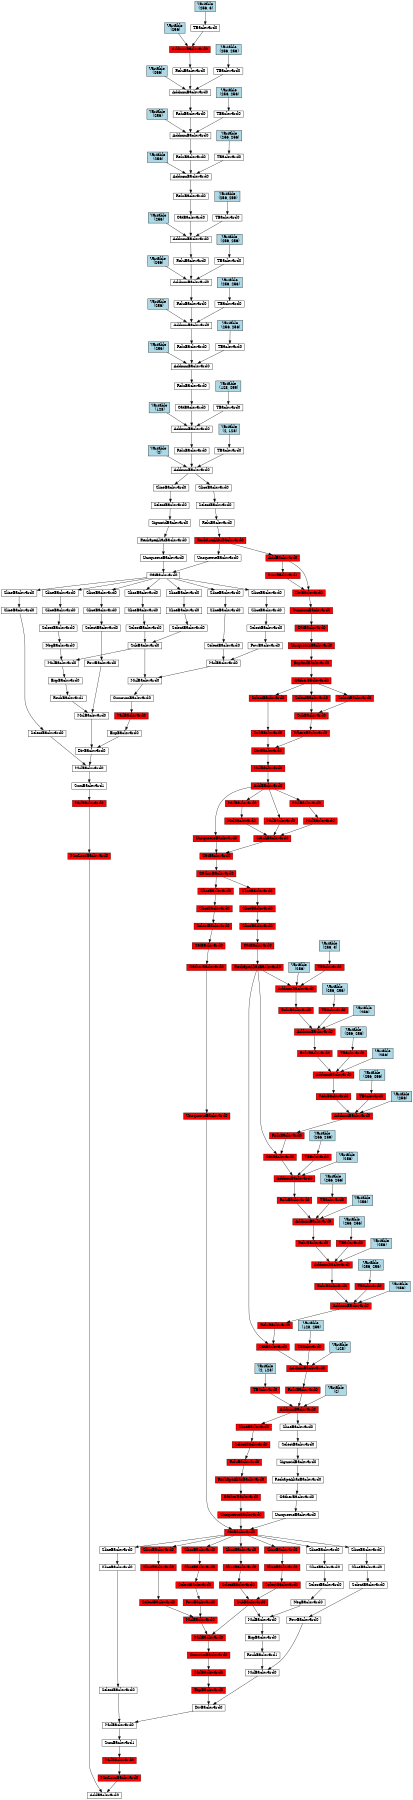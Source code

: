digraph {
	graph [size="12,12"]
	node [align=left fontsize=12 height=0.2 ranksep=0.1 shape=box style=filled]
	23152314949328 [label=AddBackward0 fillcolor=white]
	23152314948224 -> 23152314949328
	23152314954464 -> 23152314949328
	23152314954464 [label=MseLossBackward0 fillcolor=red]
	23152314956240 -> 23152314954464
	23152314956240 [label=MulBackward0 fillcolor=red]
	23152314950000 -> 23152314956240
	23152314950000 [label=SumBackward1 fillcolor=white]
	23152314957344 -> 23152314950000
	23152314957344 [label=MulBackward0 fillcolor=white]
	23152314947888 -> 23152314957344
	23152314954704 -> 23152314957344
	23152314954704 [label=SelectBackward0 fillcolor=white]
	23152314947312 -> 23152314954704
	23152314947312 [label=SliceBackward0 fillcolor=white]
	23152314947792 -> 23152314947312
	23152314947792 [label=SliceBackward0 fillcolor=white]
	23152314947744 -> 23152314947792
	23152314947744 [label=CatBackward0 fillcolor=red]
	23152314947936 -> 23152314947744
	23152314947456 -> 23152314947744
	23152314948128 -> 23152314947744
	23152314948128 [label=UnsqueezeBackward0 fillcolor=white]
	23152314948704 -> 23152314948128
	23152314948704 [label=GatherBackward0 fillcolor=white]
	23152314948320 -> 23152314948704
	23152314948320 [label=ReshapeAliasBackward0 fillcolor=white]
	23152314956144 -> 23152314948320
	23152314956144 [label=SigmoidBackward0 fillcolor=white]
	23152314948992 -> 23152314956144
	23152314948992 [label=SelectBackward0 fillcolor=white]
	23152314953600 -> 23152314948992
	23152314953600 [label=SliceBackward0 fillcolor=white]
	23152314948800 -> 23152314953600
	23152314948800 [label=AddmmBackward0 fillcolor=red]
	23152315328256 -> 23152314948800
	23152314950384 -> 23152314948800
	23152314950192 -> 23152314948800
	23152314950192 [label=TBackward0 fillcolor=red]
	23152315328176 -> 23152314950192
	23152315328176 [label="Variable
 (2, 128)" fillcolor=lightblue]
	23152314950384 [label=ReluBackward0 fillcolor=red]
	23152314947648 -> 23152314950384
	23152314947648 [label=AddmmBackward0 fillcolor=red]
	23152315328096 -> 23152314947648
	23152314957200 -> 23152314947648
	23152314956432 -> 23152314947648
	23152314956432 [label=TBackward0 fillcolor=red]
	23152315328016 -> 23152314956432
	23152315328016 [label="Variable
 (128, 259)" fillcolor=lightblue]
	23152314957200 [label=CatBackward0 fillcolor=red]
	23152314956048 -> 23152314957200
	23152314956000 -> 23152314957200
	23152314956000 [label=ReluBackward0 fillcolor=red]
	23152314955328 -> 23152314956000
	23152314955328 [label=AddmmBackward0 fillcolor=red]
	23152315327936 -> 23152314955328
	23152314957584 -> 23152314955328
	23152314954320 -> 23152314955328
	23152314954320 [label=TBackward0 fillcolor=red]
	23152315327856 -> 23152314954320
	23152315327856 [label="Variable
 (256, 256)" fillcolor=lightblue]
	23152314957584 [label=ReluBackward0 fillcolor=red]
	23152314957296 -> 23152314957584
	23152314957296 [label=AddmmBackward0 fillcolor=red]
	23152315327776 -> 23152314957296
	23152314955184 -> 23152314957296
	23152314956192 -> 23152314957296
	23152314956192 [label=TBackward0 fillcolor=red]
	23152315327696 -> 23152314956192
	23152315327696 [label="Variable
 (256, 256)" fillcolor=lightblue]
	23152314955184 [label=ReluBackward0 fillcolor=red]
	23152314957632 -> 23152314955184
	23152314957632 [label=AddmmBackward0 fillcolor=red]
	23152315327616 -> 23152314957632
	23152314954752 -> 23152314957632
	23152314954032 -> 23152314957632
	23152314954032 [label=TBackward0 fillcolor=red]
	23152315327536 -> 23152314954032
	23152315327536 [label="Variable
 (256, 256)" fillcolor=lightblue]
	23152314954752 [label=ReluBackward0 fillcolor=red]
	23152313226128 -> 23152314954752
	23152313226128 [label=AddmmBackward0 fillcolor=red]
	23152315327456 -> 23152313226128
	23152313223872 -> 23152313226128
	23152313222672 -> 23152313226128
	23152313222672 [label=TBackward0 fillcolor=red]
	23152315327376 -> 23152313222672
	23152315327376 [label="Variable
 (256, 259)" fillcolor=lightblue]
	23152313223872 [label=CatBackward0 fillcolor=red]
	23152314956048 -> 23152313223872
	23152313224544 -> 23152313223872
	23152313224544 [label=ReluBackward0 fillcolor=red]
	23152313224688 -> 23152313224544
	23152313224688 [label=AddmmBackward0 fillcolor=red]
	23152315327296 -> 23152313224688
	23152313224592 -> 23152313224688
	23152313224400 -> 23152313224688
	23152313224400 [label=TBackward0 fillcolor=red]
	23152315327216 -> 23152313224400
	23152315327216 [label="Variable
 (256, 256)" fillcolor=lightblue]
	23152313224592 [label=ReluBackward0 fillcolor=red]
	23152313223680 -> 23152313224592
	23152313223680 [label=AddmmBackward0 fillcolor=red]
	23152315327136 -> 23152313223680
	23152313222576 -> 23152313223680
	23152313222864 -> 23152313223680
	23152313222864 [label=TBackward0 fillcolor=red]
	23152315327056 -> 23152313222864
	23152315327056 [label="Variable
 (256, 256)" fillcolor=lightblue]
	23152313222576 [label=ReluBackward0 fillcolor=red]
	23152313224832 -> 23152313222576
	23152313224832 [label=AddmmBackward0 fillcolor=red]
	23152315326976 -> 23152313224832
	23152313223392 -> 23152313224832
	23152313225984 -> 23152313224832
	23152313225984 [label=TBackward0 fillcolor=red]
	23152315326896 -> 23152313225984
	23152315326896 [label="Variable
 (256, 256)" fillcolor=lightblue]
	23152313223392 [label=ReluBackward0 fillcolor=red]
	23152313227088 -> 23152313223392
	23152313227088 [label=AddmmBackward0 fillcolor=red]
	23152315326816 -> 23152313227088
	23152314956048 -> 23152313227088
	23152313226272 -> 23152313227088
	23152313226272 [label=TBackward0 fillcolor=red]
	23152315326736 -> 23152313226272
	23152315326736 [label="Variable
 (256, 3)" fillcolor=lightblue]
	23152314956048 [label=ReshapeAliasBackward0 fillcolor=red]
	23152313226704 -> 23152314956048
	23152313226704 [label=CatBackward0 fillcolor=red]
	23152313225312 -> 23152313226704
	23152313225312 [label=SliceBackward0 fillcolor=red]
	23152313225936 -> 23152313225312
	23152313225936 [label=SliceBackward0 fillcolor=red]
	23152313227376 -> 23152313225936
	23152313227376 [label=SliceBackward0 fillcolor=red]
	23152313226416 -> 23152313227376
	23152313226416 [label=GatherBackward0 fillcolor=red]
	23152313226800 -> 23152313226416
	23152313226800 [label=CatBackward0 fillcolor=red]
	23152313225840 -> 23152313226800
	23152313227232 -> 23152313226800
	23152313227232 [label=UnsqueezeBackward0 fillcolor=red]
	23152313227136 -> 23152313227232
	23152313227136 [label=AddBackward0 fillcolor=red]
	23152313225504 -> 23152313227136
	23152313225504 [label=MulBackward0 fillcolor=red]
	23152313225408 -> 23152313225504
	23152313225408 [label=DivBackward0 fillcolor=red]
	23152313227520 -> 23152313225408
	23152313227568 -> 23152313225408
	23152313227568 [label=WhereBackward0 fillcolor=red]
	23152313227664 -> 23152313227568
	23152313227664 [label=SubBackward0 fillcolor=red]
	23152313227760 -> 23152313227664
	23152313227808 -> 23152313227664
	23152313227808 [label=SelectBackward0 fillcolor=red]
	23152313227904 -> 23152313227808
	23152313227904 [label=GatherBackward0 fillcolor=red]
	23152313228000 -> 23152313227904
	23152313228000 [label=ExpandBackward0 fillcolor=red]
	23152313228096 -> 23152313228000
	23152313228096 [label=UnsqueezeBackward0 fillcolor=red]
	23152313228192 -> 23152313228096
	23152313228192 [label=CatBackward0 fillcolor=red]
	23152313228288 -> 23152313228192
	23152313228288 [label=CumsumBackward0 fillcolor=red]
	23152313228384 -> 23152313228288
	23152313228384 [label=DivBackward0 fillcolor=red]
	23152313228480 -> 23152313228384
	23152313228528 -> 23152313228384
	23152313228528 [label=SumBackward1 fillcolor=red]
	23152313228480 -> 23152313228528
	23152313228480 [label=AddBackward0 fillcolor=red]
	23152313228672 -> 23152313228480
	23152313228672 [label=ReshapeAliasBackward0 fillcolor=red]
	23152313228768 -> 23152313228672
	23152313228768 [label=ReluBackward0 fillcolor=white]
	23152313228864 -> 23152313228768
	23152313228864 [label=SelectBackward0 fillcolor=white]
	23152313228960 -> 23152313228864
	23152313228960 [label=SliceBackward0 fillcolor=white]
	23152313229056 -> 23152313228960
	23152313229056 [label=AddmmBackward0 fillcolor=white]
	23152315326576 -> 23152313229056
	23152313229200 -> 23152313229056
	23152313229248 -> 23152313229056
	23152313229248 [label=TBackward0 fillcolor=white]
	23152315323056 -> 23152313229248
	23152315323056 [label="Variable
 (2, 128)" fillcolor=lightblue]
	23152313229200 [label=ReluBackward0 fillcolor=white]
	23152313229488 -> 23152313229200
	23152313229488 [label=AddmmBackward0 fillcolor=white]
	23152315326496 -> 23152313229488
	23152313229632 -> 23152313229488
	23152313229680 -> 23152313229488
	23152313229680 [label=TBackward0 fillcolor=white]
	23152315326416 -> 23152313229680
	23152315326416 [label="Variable
 (128, 259)" fillcolor=lightblue]
	23152313229632 [label=CatBackward0 fillcolor=white]
	23152313229920 -> 23152313229632
	23152313229920 [label=ReluBackward0 fillcolor=white]
	23152313230016 -> 23152313229920
	23152313230016 [label=AddmmBackward0 fillcolor=white]
	23152315326336 -> 23152313230016
	23152313230160 -> 23152313230016
	23152313230208 -> 23152313230016
	23152313230208 [label=TBackward0 fillcolor=white]
	23152315326256 -> 23152313230208
	23152315326256 [label="Variable
 (256, 256)" fillcolor=lightblue]
	23152313230160 [label=ReluBackward0 fillcolor=white]
	23152313230448 -> 23152313230160
	23152313230448 [label=AddmmBackward0 fillcolor=white]
	23152315326176 -> 23152313230448
	23152313230592 -> 23152313230448
	23152313230640 -> 23152313230448
	23152313230640 [label=TBackward0 fillcolor=white]
	23152315326096 -> 23152313230640
	23152315326096 [label="Variable
 (256, 256)" fillcolor=lightblue]
	23152313230592 [label=ReluBackward0 fillcolor=white]
	23152313230880 -> 23152313230592
	23152313230880 [label=AddmmBackward0 fillcolor=white]
	23152315325936 -> 23152313230880
	23152313231024 -> 23152313230880
	23152313231072 -> 23152313230880
	23152313231072 [label=TBackward0 fillcolor=white]
	23152315325776 -> 23152313231072
	23152315325776 [label="Variable
 (256, 256)" fillcolor=lightblue]
	23152313231024 [label=ReluBackward0 fillcolor=white]
	23152313231312 -> 23152313231024
	23152313231312 [label=AddmmBackward0 fillcolor=white]
	23152315324896 -> 23152313231312
	23152313231456 -> 23152313231312
	23152313231504 -> 23152313231312
	23152313231504 [label=TBackward0 fillcolor=white]
	23152315325056 -> 23152313231504
	23152315325056 [label="Variable
 (256, 259)" fillcolor=lightblue]
	23152313231456 [label=CatBackward0 fillcolor=white]
	23152313231744 -> 23152313231456
	23152313231744 [label=ReluBackward0 fillcolor=white]
	23152313231840 -> 23152313231744
	23152313231840 [label=AddmmBackward0 fillcolor=white]
	23152315325296 -> 23152313231840
	23152313231984 -> 23152313231840
	23152313232032 -> 23152313231840
	23152313232032 [label=TBackward0 fillcolor=white]
	23152315325216 -> 23152313232032
	23152315325216 [label="Variable
 (256, 256)" fillcolor=lightblue]
	23152313231984 [label=ReluBackward0 fillcolor=white]
	23152313232272 -> 23152313231984
	23152313232272 [label=AddmmBackward0 fillcolor=white]
	23152315325616 -> 23152313232272
	23152313232416 -> 23152313232272
	23152313232464 -> 23152313232272
	23152313232464 [label=TBackward0 fillcolor=white]
	23152315324816 -> 23152313232464
	23152315324816 [label="Variable
 (256, 256)" fillcolor=lightblue]
	23152313232416 [label=ReluBackward0 fillcolor=white]
	23152313232704 -> 23152313232416
	23152313232704 [label=AddmmBackward0 fillcolor=white]
	23152315326016 -> 23152313232704
	23152313232848 -> 23152313232704
	23152313232896 -> 23152313232704
	23152313232896 [label=TBackward0 fillcolor=white]
	23152315325696 -> 23152313232896
	23152315325696 [label="Variable
 (256, 256)" fillcolor=lightblue]
	23152313232848 [label=ReluBackward0 fillcolor=white]
	23152313233136 -> 23152313232848
	23152313233136 [label=AddmmBackward0 fillcolor=red]
	23152314931440 -> 23152313233136
	23152313233280 -> 23152313233136
	23152313233280 [label=TBackward0 fillcolor=white]
	23152314931680 -> 23152313233280
	23152314931680 [label="Variable
 (256, 3)" fillcolor=lightblue]
	23152314931440 [label="Variable
 (256)" fillcolor=lightblue]
	23152315326016 [label="Variable
 (256)" fillcolor=lightblue]
	23152315325616 [label="Variable
 (256)" fillcolor=lightblue]
	23152315325296 [label="Variable
 (256)" fillcolor=lightblue]
	23152315324896 [label="Variable
 (256)" fillcolor=lightblue]
	23152315325936 [label="Variable
 (256)" fillcolor=lightblue]
	23152315326176 [label="Variable
 (256)" fillcolor=lightblue]
	23152315326336 [label="Variable
 (256)" fillcolor=lightblue]
	23152315326496 [label="Variable
 (128)" fillcolor=lightblue]
	23152315326576 [label="Variable
 (2)" fillcolor=lightblue]
	23152313227760 [label=SelectBackward0 fillcolor=red]
	23152313227904 -> 23152313227760
	23152313227520 [label=SubBackward0 fillcolor=red]
	23152313234048 -> 23152313227520
	23152313234048 [label=SelectBackward0 fillcolor=red]
	23152313227904 -> 23152313234048
	23152313225840 [label=StackBackward0 fillcolor=red]
	23152313234192 -> 23152313225840
	23152313234240 -> 23152313225840
	23152313234288 -> 23152313225840
	23152313234288 [label=MulBackward0 fillcolor=red]
	23152313227136 -> 23152313234288
	23152313234240 [label=MulBackward0 fillcolor=red]
	23152313234432 -> 23152313234240
	23152313234432 [label=MulBackward0 fillcolor=red]
	23152313227136 -> 23152313234432
	23152313234192 [label=MulBackward0 fillcolor=red]
	23152313234576 -> 23152313234192
	23152313234576 [label=MulBackward0 fillcolor=red]
	23152313227136 -> 23152313234576
	23152315326816 [label="Variable
 (256)" fillcolor=lightblue]
	23152315326976 [label="Variable
 (256)" fillcolor=lightblue]
	23152315327136 [label="Variable
 (256)" fillcolor=lightblue]
	23152315327296 [label="Variable
 (256)" fillcolor=lightblue]
	23152315327456 [label="Variable
 (256)" fillcolor=lightblue]
	23152315327616 [label="Variable
 (256)" fillcolor=lightblue]
	23152315327776 [label="Variable
 (256)" fillcolor=lightblue]
	23152315327936 [label="Variable
 (256)" fillcolor=lightblue]
	23152315328096 [label="Variable
 (128)" fillcolor=lightblue]
	23152315328256 [label="Variable
 (2)" fillcolor=lightblue]
	23152314947456 [label=UnsqueezeBackward0 fillcolor=red]
	23152313235200 -> 23152314947456
	23152313235200 [label=GatherBackward0 fillcolor=red]
	23152313235296 -> 23152313235200
	23152313235296 [label=ReshapeAliasBackward0 fillcolor=red]
	23152313235392 -> 23152313235296
	23152313235392 [label=ReluBackward0 fillcolor=red]
	23152313235488 -> 23152313235392
	23152313235488 [label=SelectBackward0 fillcolor=red]
	23152313235584 -> 23152313235488
	23152313235584 [label=SliceBackward0 fillcolor=red]
	23152314948800 -> 23152313235584
	23152314947936 [label=UnsqueezeBackward0 fillcolor=red]
	23152313235728 -> 23152314947936
	23152313235728 [label=GatherBackward0 fillcolor=red]
	23152313235824 -> 23152313235728
	23152313235824 [label=CatBackward0 fillcolor=red]
	23152313235920 -> 23152313235824
	23152313235920 [label=SelectBackward0 fillcolor=red]
	23152313236016 -> 23152313235920
	23152313236016 [label=SliceBackward0 fillcolor=red]
	23152313236112 -> 23152313236016
	23152313236112 [label=SliceBackward0 fillcolor=red]
	23152313226416 -> 23152313236112
	23152314947888 [label=DivBackward0 fillcolor=white]
	23152313236256 -> 23152314947888
	23152313236304 -> 23152314947888
	23152313236304 [label=ExpBackward0 fillcolor=red]
	23152313236400 -> 23152313236304
	23152313236400 [label=MulBackward0 fillcolor=red]
	23152313236496 -> 23152313236400
	23152313236496 [label=CumsumBackward0 fillcolor=red]
	23152313236592 -> 23152313236496
	23152313236592 [label=MulBackward0 fillcolor=red]
	23152313236688 -> 23152313236592
	23152313236736 -> 23152313236592
	23152313236736 [label=SubBackward0 fillcolor=red]
	23152313236832 -> 23152313236736
	23152313236880 -> 23152313236736
	23152313236880 [label=SelectBackward0 fillcolor=red]
	23152313236976 -> 23152313236880
	23152313236976 [label=SliceBackward0 fillcolor=red]
	23152313237072 -> 23152313236976
	23152313237072 [label=SliceBackward0 fillcolor=red]
	23152314947744 -> 23152313237072
	23152313236832 [label=SelectBackward0 fillcolor=red]
	23152313237216 -> 23152313236832
	23152313237216 [label=SliceBackward0 fillcolor=red]
	23152313237312 -> 23152313237216
	23152313237312 [label=SliceBackward0 fillcolor=red]
	23152314947744 -> 23152313237312
	23152313236688 [label=MulBackward0 fillcolor=red]
	23152313237456 -> 23152313236688
	23151959162944 -> 23152313236688
	23151959162944 [label=SelectBackward0 fillcolor=red]
	23151959163040 -> 23151959162944
	23151959163040 [label=SliceBackward0 fillcolor=red]
	23151959163136 -> 23151959163040
	23151959163136 [label=SliceBackward0 fillcolor=red]
	23152314947744 -> 23151959163136
	23152313237456 [label=PowBackward0 fillcolor=red]
	23151959163280 -> 23152313237456
	23151959163280 [label=SelectBackward0 fillcolor=red]
	23151959163376 -> 23151959163280
	23151959163376 [label=SliceBackward0 fillcolor=red]
	23151959163472 -> 23151959163376
	23151959163472 [label=SliceBackward0 fillcolor=red]
	23152314947744 -> 23151959163472
	23152313236256 [label=MulBackward0 fillcolor=white]
	23151959163616 -> 23152313236256
	23151959163664 -> 23152313236256
	23151959163664 [label=RsubBackward1 fillcolor=white]
	23151959163760 -> 23151959163664
	23151959163760 [label=ExpBackward0 fillcolor=white]
	23151959163856 -> 23151959163760
	23151959163856 [label=MulBackward0 fillcolor=white]
	23151959163952 -> 23151959163856
	23152313236736 -> 23151959163856
	23151959163952 [label=NegBackward0 fillcolor=white]
	23151959164048 -> 23151959163952
	23151959164048 [label=SelectBackward0 fillcolor=white]
	23151959164144 -> 23151959164048
	23151959164144 [label=SliceBackward0 fillcolor=white]
	23151959164240 -> 23151959164144
	23151959164240 [label=SliceBackward0 fillcolor=white]
	23152314947744 -> 23151959164240
	23151959163616 [label=PowBackward0 fillcolor=white]
	23151959164384 -> 23151959163616
	23151959164384 [label=SelectBackward0 fillcolor=white]
	23151959164480 -> 23151959164384
	23151959164480 [label=SliceBackward0 fillcolor=white]
	23151959164576 -> 23151959164480
	23151959164576 [label=SliceBackward0 fillcolor=white]
	23152314947744 -> 23151959164576
	23152314948224 [label=MseLossBackward0 fillcolor=red]
	23151959164720 -> 23152314948224
	23151959164720 [label=MulBackward0 fillcolor=red]
	23151959164816 -> 23151959164720
	23151959164816 [label=SumBackward1 fillcolor=white]
	23151959164912 -> 23151959164816
	23151959164912 [label=MulBackward0 fillcolor=white]
	23151959165008 -> 23151959164912
	23151959165056 -> 23151959164912
	23151959165056 [label=SelectBackward0 fillcolor=white]
	23151959165152 -> 23151959165056
	23151959165152 [label=SliceBackward0 fillcolor=white]
	23151959165248 -> 23151959165152
	23151959165248 [label=SliceBackward0 fillcolor=white]
	23151959165344 -> 23151959165248
	23151959165344 [label=CatBackward0 fillcolor=white]
	23151959165440 -> 23151959165344
	23151959165488 -> 23151959165344
	23151959165488 [label=UnsqueezeBackward0 fillcolor=white]
	23151959165584 -> 23151959165488
	23151959165584 [label=ReshapeAliasBackward0 fillcolor=white]
	23151959165680 -> 23151959165584
	23151959165680 [label=SigmoidBackward0 fillcolor=white]
	23151959165776 -> 23151959165680
	23151959165776 [label=SelectBackward0 fillcolor=white]
	23151959165872 -> 23151959165776
	23151959165872 [label=SliceBackward0 fillcolor=white]
	23152313229056 -> 23151959165872
	23151959165440 [label=UnsqueezeBackward0 fillcolor=white]
	23152313228672 -> 23151959165440
	23151959165008 [label=DivBackward0 fillcolor=white]
	23151959166064 -> 23151959165008
	23151959166112 -> 23151959165008
	23151959166112 [label=ExpBackward0 fillcolor=white]
	23151959166208 -> 23151959166112
	23151959166208 [label=MulBackward0 fillcolor=red]
	23151959166304 -> 23151959166208
	23151959166304 [label=CumsumBackward0 fillcolor=white]
	23151959166400 -> 23151959166304
	23151959166400 [label=MulBackward0 fillcolor=white]
	23151959166496 -> 23151959166400
	23151959166544 -> 23151959166400
	23151959166544 [label=SubBackward0 fillcolor=white]
	23151959166640 -> 23151959166544
	23151959166688 -> 23151959166544
	23151959166688 [label=SelectBackward0 fillcolor=white]
	23151959166784 -> 23151959166688
	23151959166784 [label=SliceBackward0 fillcolor=white]
	23151959166880 -> 23151959166784
	23151959166880 [label=SliceBackward0 fillcolor=white]
	23151959165344 -> 23151959166880
	23151959166640 [label=SelectBackward0 fillcolor=white]
	23151959167024 -> 23151959166640
	23151959167024 [label=SliceBackward0 fillcolor=white]
	23151959167120 -> 23151959167024
	23151959167120 [label=SliceBackward0 fillcolor=white]
	23151959165344 -> 23151959167120
	23151959166496 [label=MulBackward0 fillcolor=white]
	23151959167264 -> 23151959166496
	23151959167312 -> 23151959166496
	23151959167312 [label=SelectBackward0 fillcolor=white]
	23151959167408 -> 23151959167312
	23151959167408 [label=SliceBackward0 fillcolor=white]
	23151959167504 -> 23151959167408
	23151959167504 [label=SliceBackward0 fillcolor=white]
	23151959165344 -> 23151959167504
	23151959167264 [label=PowBackward0 fillcolor=white]
	23151959167648 -> 23151959167264
	23151959167648 [label=SelectBackward0 fillcolor=white]
	23151959167744 -> 23151959167648
	23151959167744 [label=SliceBackward0 fillcolor=white]
	23151959167840 -> 23151959167744
	23151959167840 [label=SliceBackward0 fillcolor=white]
	23151959165344 -> 23151959167840
	23151959166064 [label=MulBackward0 fillcolor=white]
	23151959167984 -> 23151959166064
	23151959168032 -> 23151959166064
	23151959168032 [label=RsubBackward1 fillcolor=white]
	23151959168128 -> 23151959168032
	23151959168128 [label=ExpBackward0 fillcolor=white]
	23151959168224 -> 23151959168128
	23151959168224 [label=MulBackward0 fillcolor=white]
	23151959168320 -> 23151959168224
	23151959166544 -> 23151959168224
	23151959168320 [label=NegBackward0 fillcolor=white]
	23151959168416 -> 23151959168320
	23151959168416 [label=SelectBackward0 fillcolor=white]
	23151959168512 -> 23151959168416
	23151959168512 [label=SliceBackward0 fillcolor=white]
	23151959168608 -> 23151959168512
	23151959168608 [label=SliceBackward0 fillcolor=white]
	23151959165344 -> 23151959168608
	23151959167984 [label=PowBackward0 fillcolor=white]
	23151959168752 -> 23151959167984
	23151959168752 [label=SelectBackward0 fillcolor=white]
	23151959168848 -> 23151959168752
	23151959168848 [label=SliceBackward0 fillcolor=white]
	23151959168944 -> 23151959168848
	23151959168944 [label=SliceBackward0 fillcolor=white]
	23151959165344 -> 23151959168944
}
